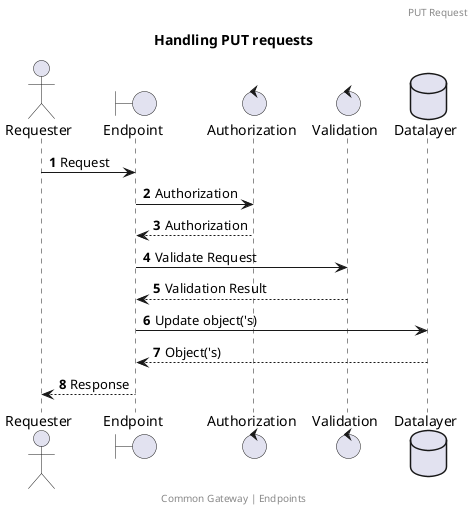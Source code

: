 @startuml
title: Handling PUT requests
footer: Common Gateway | Endpoints
header: PUT Request
autonumber

actor       Requester        as Requester
boundary    Endpoint         as Endpoint
control     Authorization    as Authorization
control     Validation       as Validation
database    Datalayer        as Datalayer

Requester -> Endpoint: Request
Endpoint -> Authorization  : Authorization
Authorization --> Endpoint  : Authorization
Endpoint -> Validation : Validate Request
Validation --> Endpoint : Validation Result
Endpoint -> Datalayer: Update object('s)
Datalayer --> Endpoint : Object('s)
Endpoint --> Requester: Response
@enduml